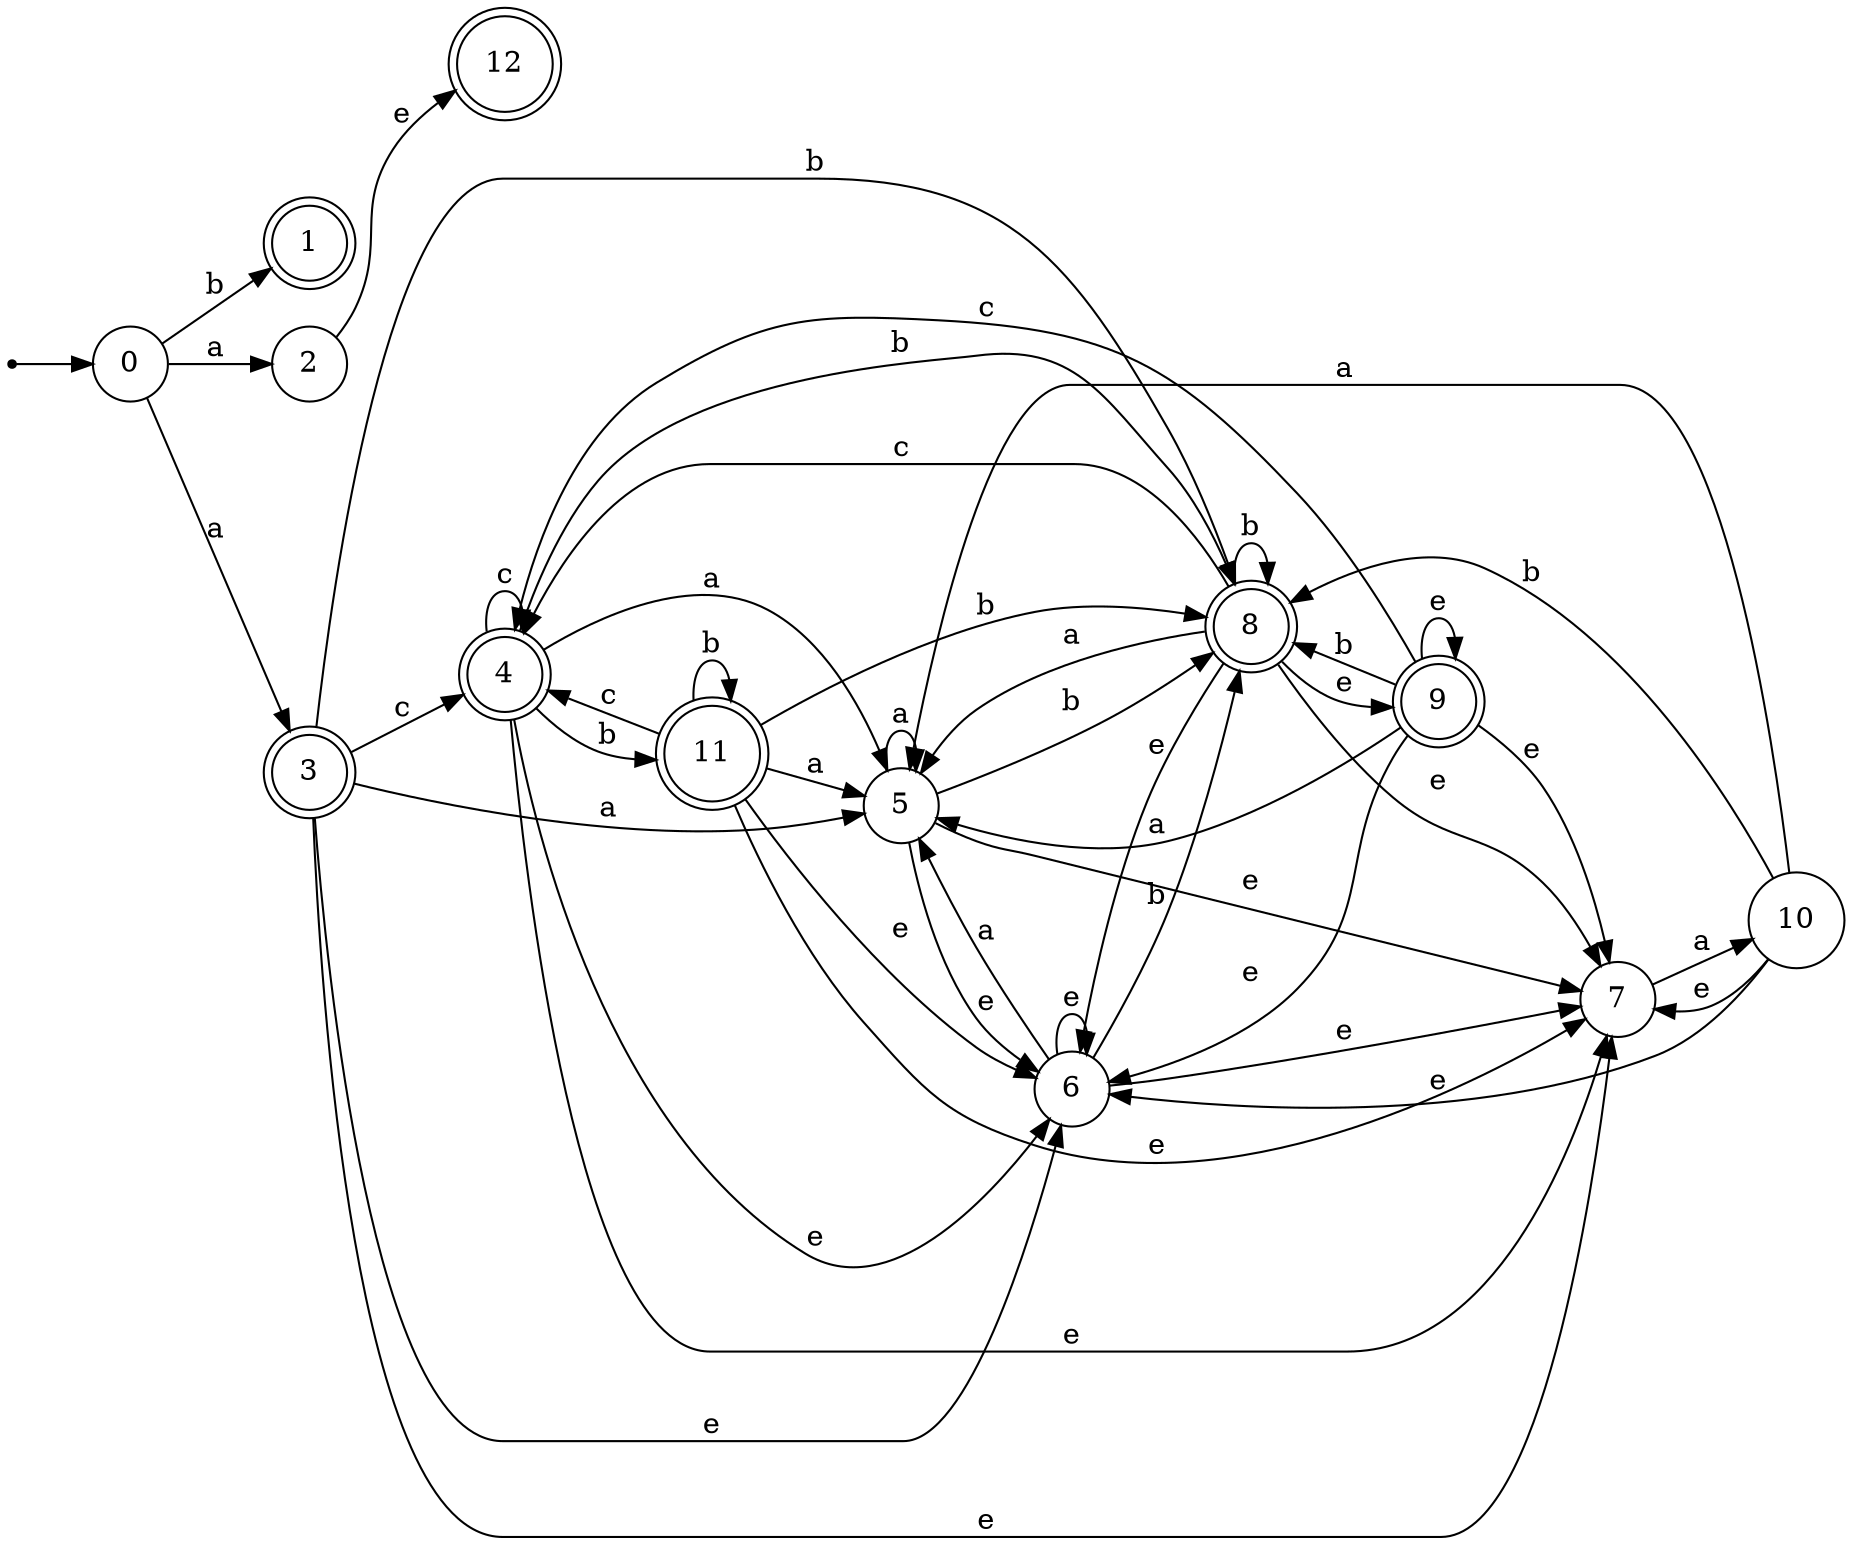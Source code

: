 digraph finite_state_machine {
rankdir=LR;
size="20,20";
node [shape = point]; "dummy0"
node [shape = circle]; "0";
"dummy0" -> "0";
node [shape = doublecircle]; "1";node [shape = circle]; "2";
node [shape = doublecircle]; "3";node [shape = doublecircle]; "4";node [shape = circle]; "5";
node [shape = circle]; "6";
node [shape = circle]; "7";
node [shape = doublecircle]; "8";node [shape = doublecircle]; "9";node [shape = circle]; "10";
node [shape = doublecircle]; "11";node [shape = doublecircle]; "12";"0" -> "1" [label = "b"];
 "0" -> "2" [label = "a"];
 "0" -> "3" [label = "a"];
 "3" -> "4" [label = "c"];
 "3" -> "5" [label = "a"];
 "3" -> "6" [label = "e"];
 "3" -> "7" [label = "e"];
 "3" -> "8" [label = "b"];
 "8" -> "8" [label = "b"];
 "8" -> "5" [label = "a"];
 "8" -> "9" [label = "e"];
 "8" -> "6" [label = "e"];
 "8" -> "7" [label = "e"];
 "8" -> "4" [label = "c"];
 "9" -> "9" [label = "e"];
 "9" -> "6" [label = "e"];
 "9" -> "7" [label = "e"];
 "9" -> "5" [label = "a"];
 "9" -> "8" [label = "b"];
 "9" -> "4" [label = "c"];
 "7" -> "10" [label = "a"];
 "10" -> "6" [label = "e"];
 "10" -> "7" [label = "e"];
 "10" -> "5" [label = "a"];
 "10" -> "8" [label = "b"];
 "6" -> "6" [label = "e"];
 "6" -> "7" [label = "e"];
 "6" -> "5" [label = "a"];
 "6" -> "8" [label = "b"];
 "5" -> "5" [label = "a"];
 "5" -> "6" [label = "e"];
 "5" -> "7" [label = "e"];
 "5" -> "8" [label = "b"];
 "4" -> "4" [label = "c"];
 "4" -> "8" [label = "b"];
 "4" -> "11" [label = "b"];
 "4" -> "5" [label = "a"];
 "4" -> "6" [label = "e"];
 "4" -> "7" [label = "e"];
 "11" -> "8" [label = "b"];
 "11" -> "11" [label = "b"];
 "11" -> "4" [label = "c"];
 "11" -> "5" [label = "a"];
 "11" -> "6" [label = "e"];
 "11" -> "7" [label = "e"];
 "2" -> "12" [label = "e"];
 }
